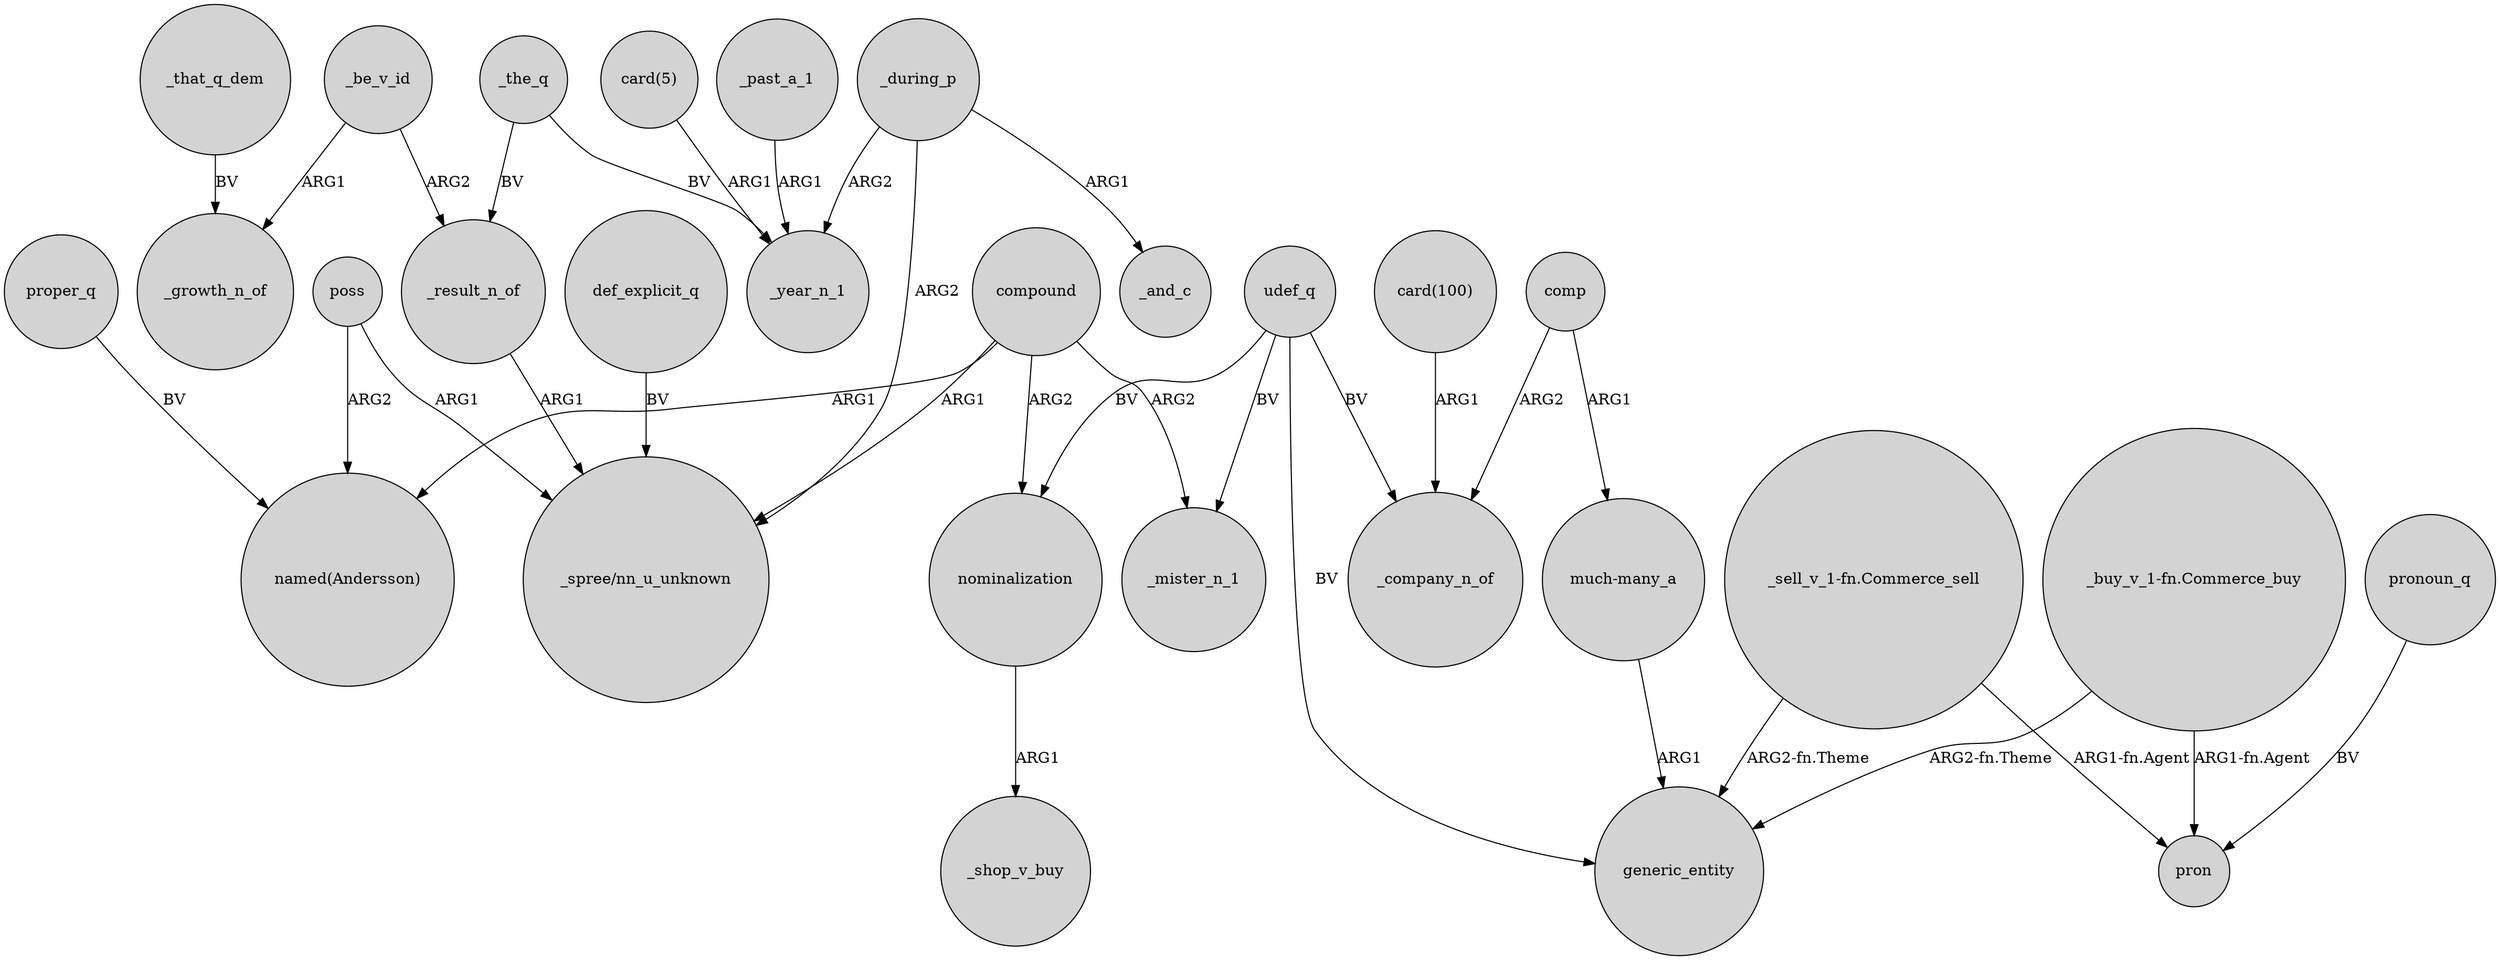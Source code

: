 digraph {
	node [shape=circle style=filled]
	proper_q -> "named(Andersson)" [label=BV]
	_be_v_id -> _result_n_of [label=ARG2]
	udef_q -> generic_entity [label=BV]
	comp -> _company_n_of [label=ARG2]
	"card(5)" -> _year_n_1 [label=ARG1]
	"card(100)" -> _company_n_of [label=ARG1]
	compound -> "_spree/nn_u_unknown" [label=ARG1]
	"much-many_a" -> generic_entity [label=ARG1]
	_be_v_id -> _growth_n_of [label=ARG1]
	_result_n_of -> "_spree/nn_u_unknown" [label=ARG1]
	_that_q_dem -> _growth_n_of [label=BV]
	"_buy_v_1-fn.Commerce_buy" -> pron [label="ARG1-fn.Agent"]
	compound -> _mister_n_1 [label=ARG2]
	_the_q -> _result_n_of [label=BV]
	poss -> "named(Andersson)" [label=ARG2]
	udef_q -> _mister_n_1 [label=BV]
	poss -> "_spree/nn_u_unknown" [label=ARG1]
	_during_p -> "_spree/nn_u_unknown" [label=ARG2]
	compound -> nominalization [label=ARG2]
	def_explicit_q -> "_spree/nn_u_unknown" [label=BV]
	_past_a_1 -> _year_n_1 [label=ARG1]
	"_sell_v_1-fn.Commerce_sell" -> generic_entity [label="ARG2-fn.Theme"]
	pronoun_q -> pron [label=BV]
	_during_p -> _year_n_1 [label=ARG2]
	comp -> "much-many_a" [label=ARG1]
	"_buy_v_1-fn.Commerce_buy" -> generic_entity [label="ARG2-fn.Theme"]
	compound -> "named(Andersson)" [label=ARG1]
	udef_q -> nominalization [label=BV]
	_the_q -> _year_n_1 [label=BV]
	nominalization -> _shop_v_buy [label=ARG1]
	"_sell_v_1-fn.Commerce_sell" -> pron [label="ARG1-fn.Agent"]
	_during_p -> _and_c [label=ARG1]
	udef_q -> _company_n_of [label=BV]
}
